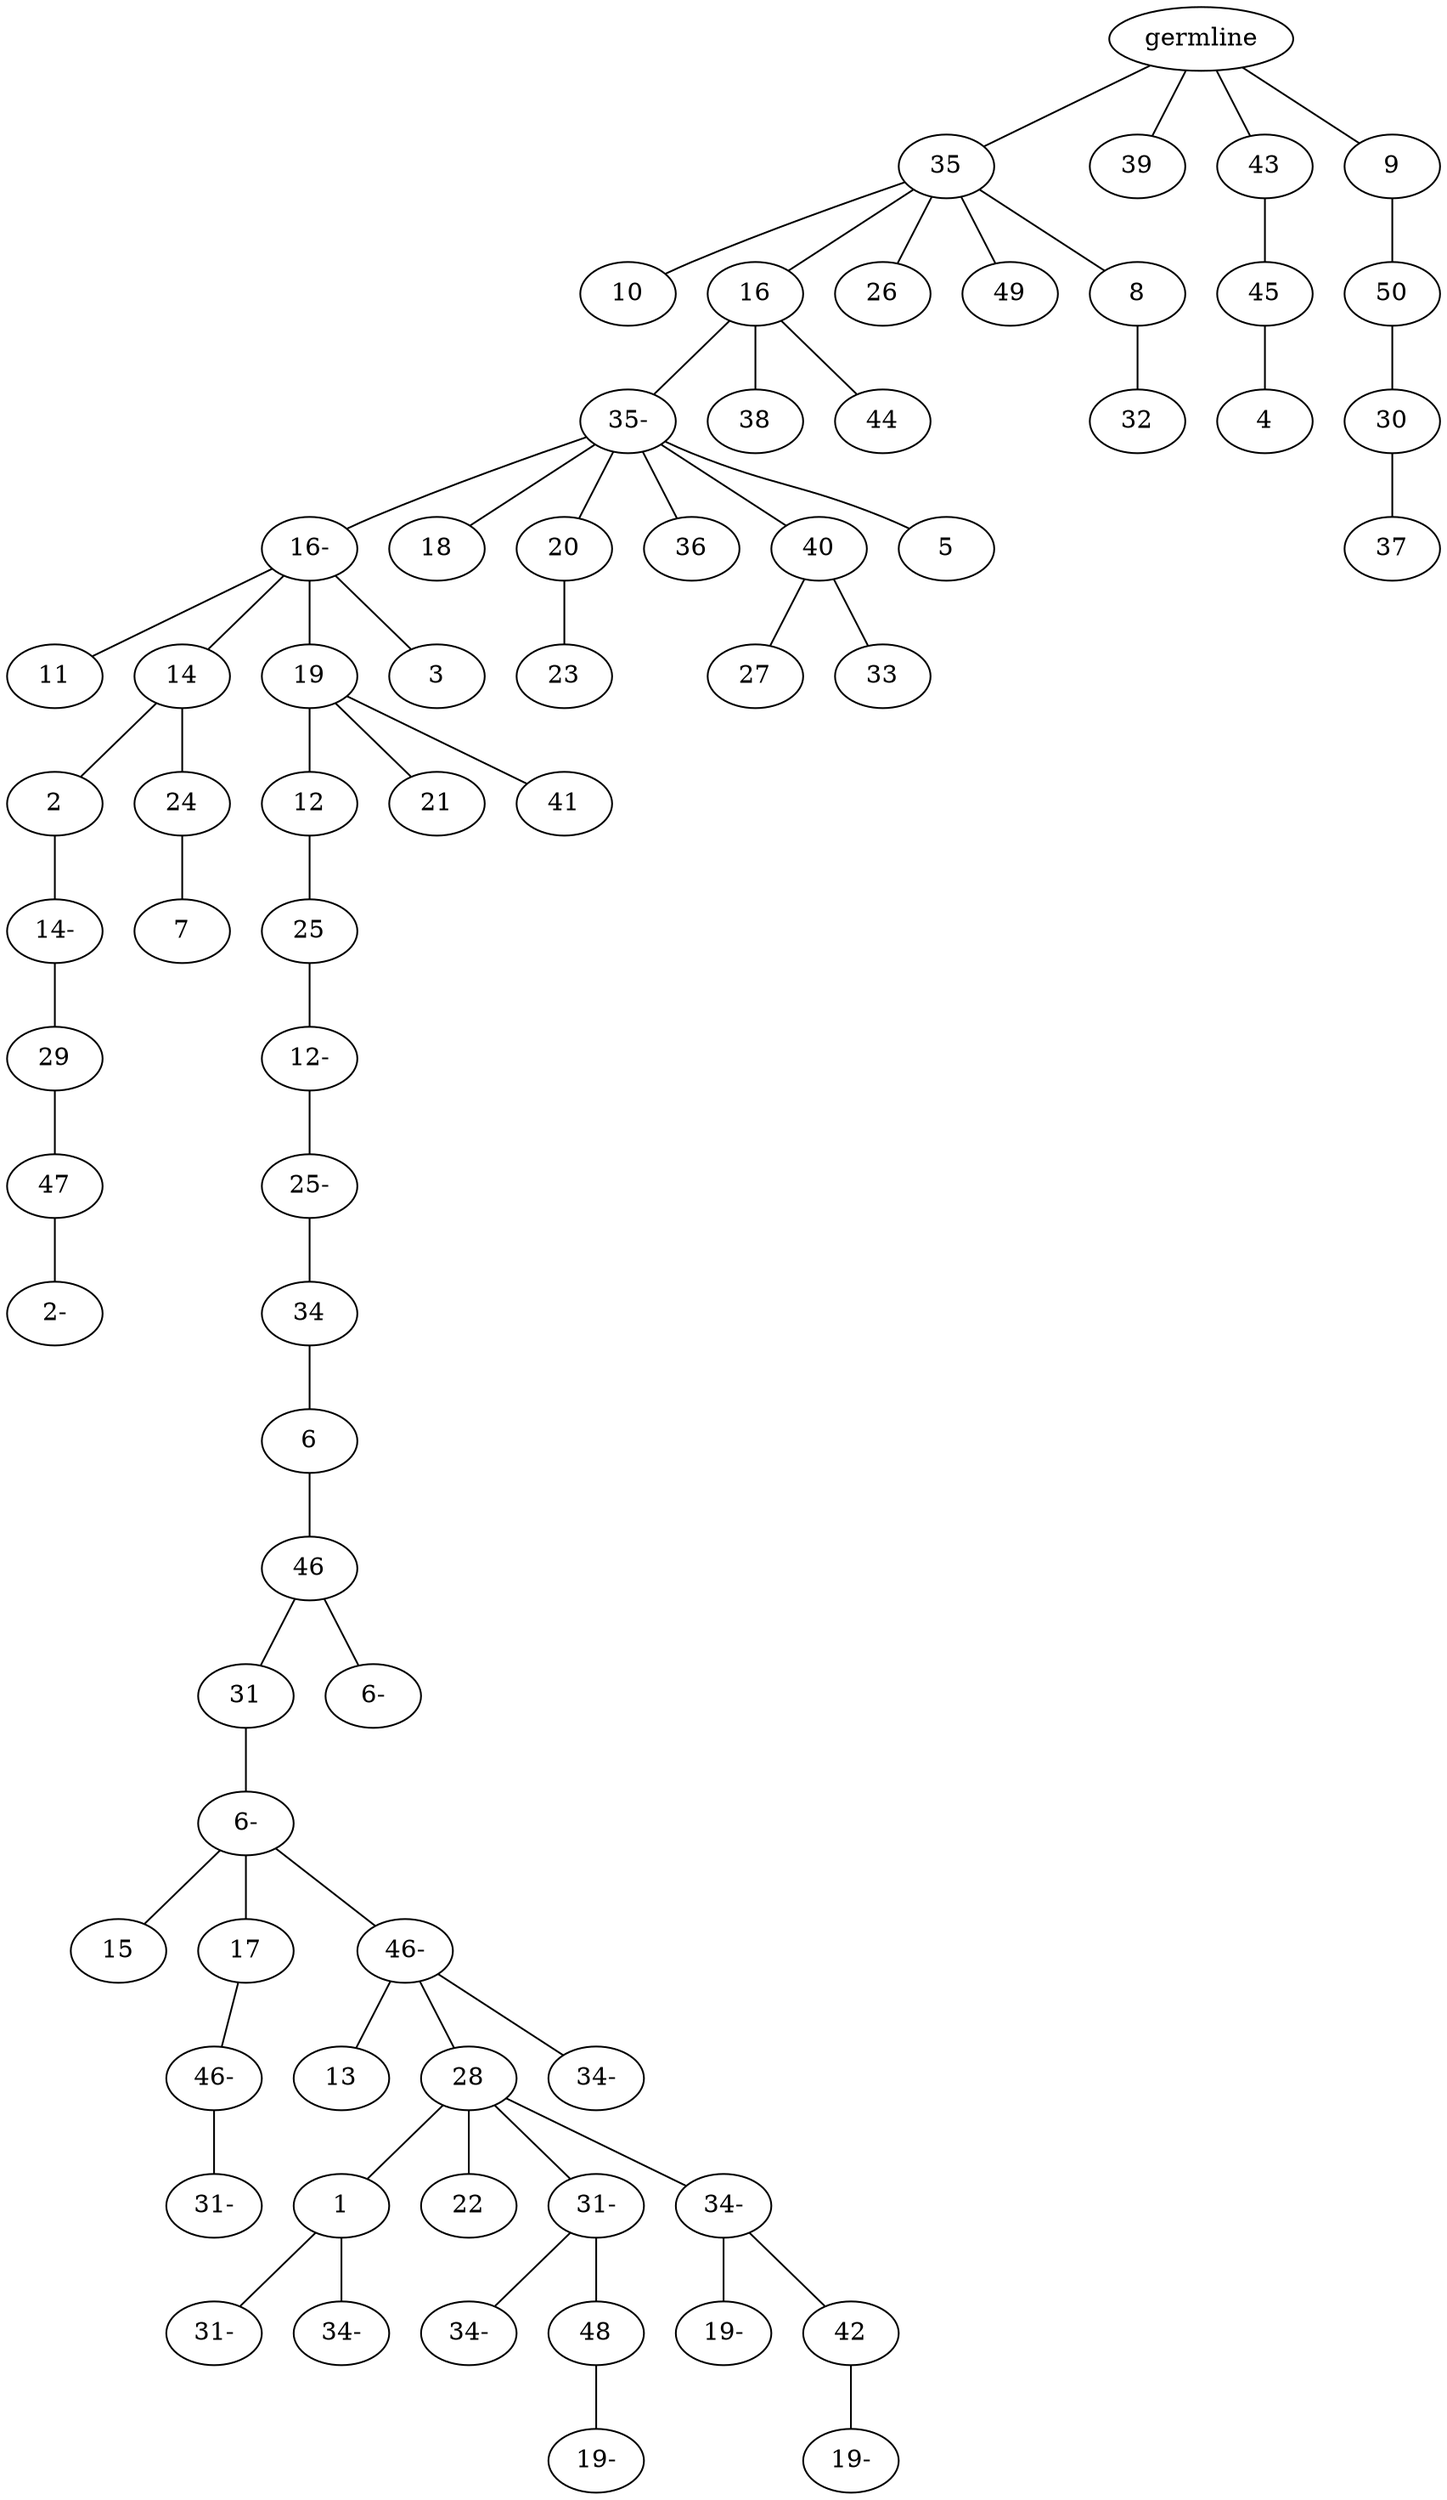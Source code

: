 graph tree {
    "140308142077792" [label="germline"];
    "140308142078272" [label="35"];
    "140308143645072" [label="10"];
    "140308143646416" [label="16"];
    "140308143648480" [label="35-"];
    "140308142705440" [label="16-"];
    "140308142703952" [label="11"];
    "140308142704624" [label="14"];
    "140308142705104" [label="2"];
    "140308142704384" [label="14-"];
    "140308142705584" [label="29"];
    "140308142703664" [label="47"];
    "140308142704672" [label="2-"];
    "140308142706352" [label="24"];
    "140308142703040" [label="7"];
    "140308142706544" [label="19"];
    "140308142705632" [label="12"];
    "140308142704864" [label="25"];
    "140308142703856" [label="12-"];
    "140308142703808" [label="25-"];
    "140308142705824" [label="34"];
    "140308142705152" [label="6"];
    "140308142703760" [label="46"];
    "140308142703568" [label="31"];
    "140308143208336" [label="6-"];
    "140308143207424" [label="15"];
    "140308143210352" [label="17"];
    "140308142829472" [label="46-"];
    "140308142828176" [label="31-"];
    "140308143209632" [label="46-"];
    "140308142829040" [label="13"];
    "140308142828752" [label="28"];
    "140308142703616" [label="1"];
    "140308143645504" [label="31-"];
    "140308142045264" [label="34-"];
    "140308142706304" [label="22"];
    "140308142703232" [label="31-"];
    "140308143648048" [label="34-"];
    "140308143648720" [label="48"];
    "140308143648288" [label="19-"];
    "140308142703328" [label="34-"];
    "140308143648144" [label="19-"];
    "140308143647424" [label="42"];
    "140308143645216" [label="19-"];
    "140308142826976" [label="34-"];
    "140308142040304" [label="6-"];
    "140308142702896" [label="21"];
    "140308142702848" [label="41"];
    "140308142703376" [label="3"];
    "140308142705056" [label="18"];
    "140308142705776" [label="20"];
    "140308142704816" [label="23"];
    "140308142705536" [label="36"];
    "140308142705488" [label="40"];
    "140308142702752" [label="27"];
    "140308142704288" [label="33"];
    "140308142704336" [label="5"];
    "140308142706160" [label="38"];
    "140308142706400" [label="44"];
    "140308142702944" [label="26"];
    "140308142703136" [label="49"];
    "140308142704912" [label="8"];
    "140308143207040" [label="32"];
    "140308142704048" [label="39"];
    "140308142704432" [label="43"];
    "140308143209248" [label="45"];
    "140308142828560" [label="4"];
    "140308142706112" [label="9"];
    "140308143208384" [label="50"];
    "140308143645600" [label="30"];
    "140308143645024" [label="37"];
    "140308142077792" -- "140308142078272";
    "140308142077792" -- "140308142704048";
    "140308142077792" -- "140308142704432";
    "140308142077792" -- "140308142706112";
    "140308142078272" -- "140308143645072";
    "140308142078272" -- "140308143646416";
    "140308142078272" -- "140308142702944";
    "140308142078272" -- "140308142703136";
    "140308142078272" -- "140308142704912";
    "140308143646416" -- "140308143648480";
    "140308143646416" -- "140308142706160";
    "140308143646416" -- "140308142706400";
    "140308143648480" -- "140308142705440";
    "140308143648480" -- "140308142705056";
    "140308143648480" -- "140308142705776";
    "140308143648480" -- "140308142705536";
    "140308143648480" -- "140308142705488";
    "140308143648480" -- "140308142704336";
    "140308142705440" -- "140308142703952";
    "140308142705440" -- "140308142704624";
    "140308142705440" -- "140308142706544";
    "140308142705440" -- "140308142703376";
    "140308142704624" -- "140308142705104";
    "140308142704624" -- "140308142706352";
    "140308142705104" -- "140308142704384";
    "140308142704384" -- "140308142705584";
    "140308142705584" -- "140308142703664";
    "140308142703664" -- "140308142704672";
    "140308142706352" -- "140308142703040";
    "140308142706544" -- "140308142705632";
    "140308142706544" -- "140308142702896";
    "140308142706544" -- "140308142702848";
    "140308142705632" -- "140308142704864";
    "140308142704864" -- "140308142703856";
    "140308142703856" -- "140308142703808";
    "140308142703808" -- "140308142705824";
    "140308142705824" -- "140308142705152";
    "140308142705152" -- "140308142703760";
    "140308142703760" -- "140308142703568";
    "140308142703760" -- "140308142040304";
    "140308142703568" -- "140308143208336";
    "140308143208336" -- "140308143207424";
    "140308143208336" -- "140308143210352";
    "140308143208336" -- "140308143209632";
    "140308143210352" -- "140308142829472";
    "140308142829472" -- "140308142828176";
    "140308143209632" -- "140308142829040";
    "140308143209632" -- "140308142828752";
    "140308143209632" -- "140308142826976";
    "140308142828752" -- "140308142703616";
    "140308142828752" -- "140308142706304";
    "140308142828752" -- "140308142703232";
    "140308142828752" -- "140308142703328";
    "140308142703616" -- "140308143645504";
    "140308142703616" -- "140308142045264";
    "140308142703232" -- "140308143648048";
    "140308142703232" -- "140308143648720";
    "140308143648720" -- "140308143648288";
    "140308142703328" -- "140308143648144";
    "140308142703328" -- "140308143647424";
    "140308143647424" -- "140308143645216";
    "140308142705776" -- "140308142704816";
    "140308142705488" -- "140308142702752";
    "140308142705488" -- "140308142704288";
    "140308142704912" -- "140308143207040";
    "140308142704432" -- "140308143209248";
    "140308143209248" -- "140308142828560";
    "140308142706112" -- "140308143208384";
    "140308143208384" -- "140308143645600";
    "140308143645600" -- "140308143645024";
}
